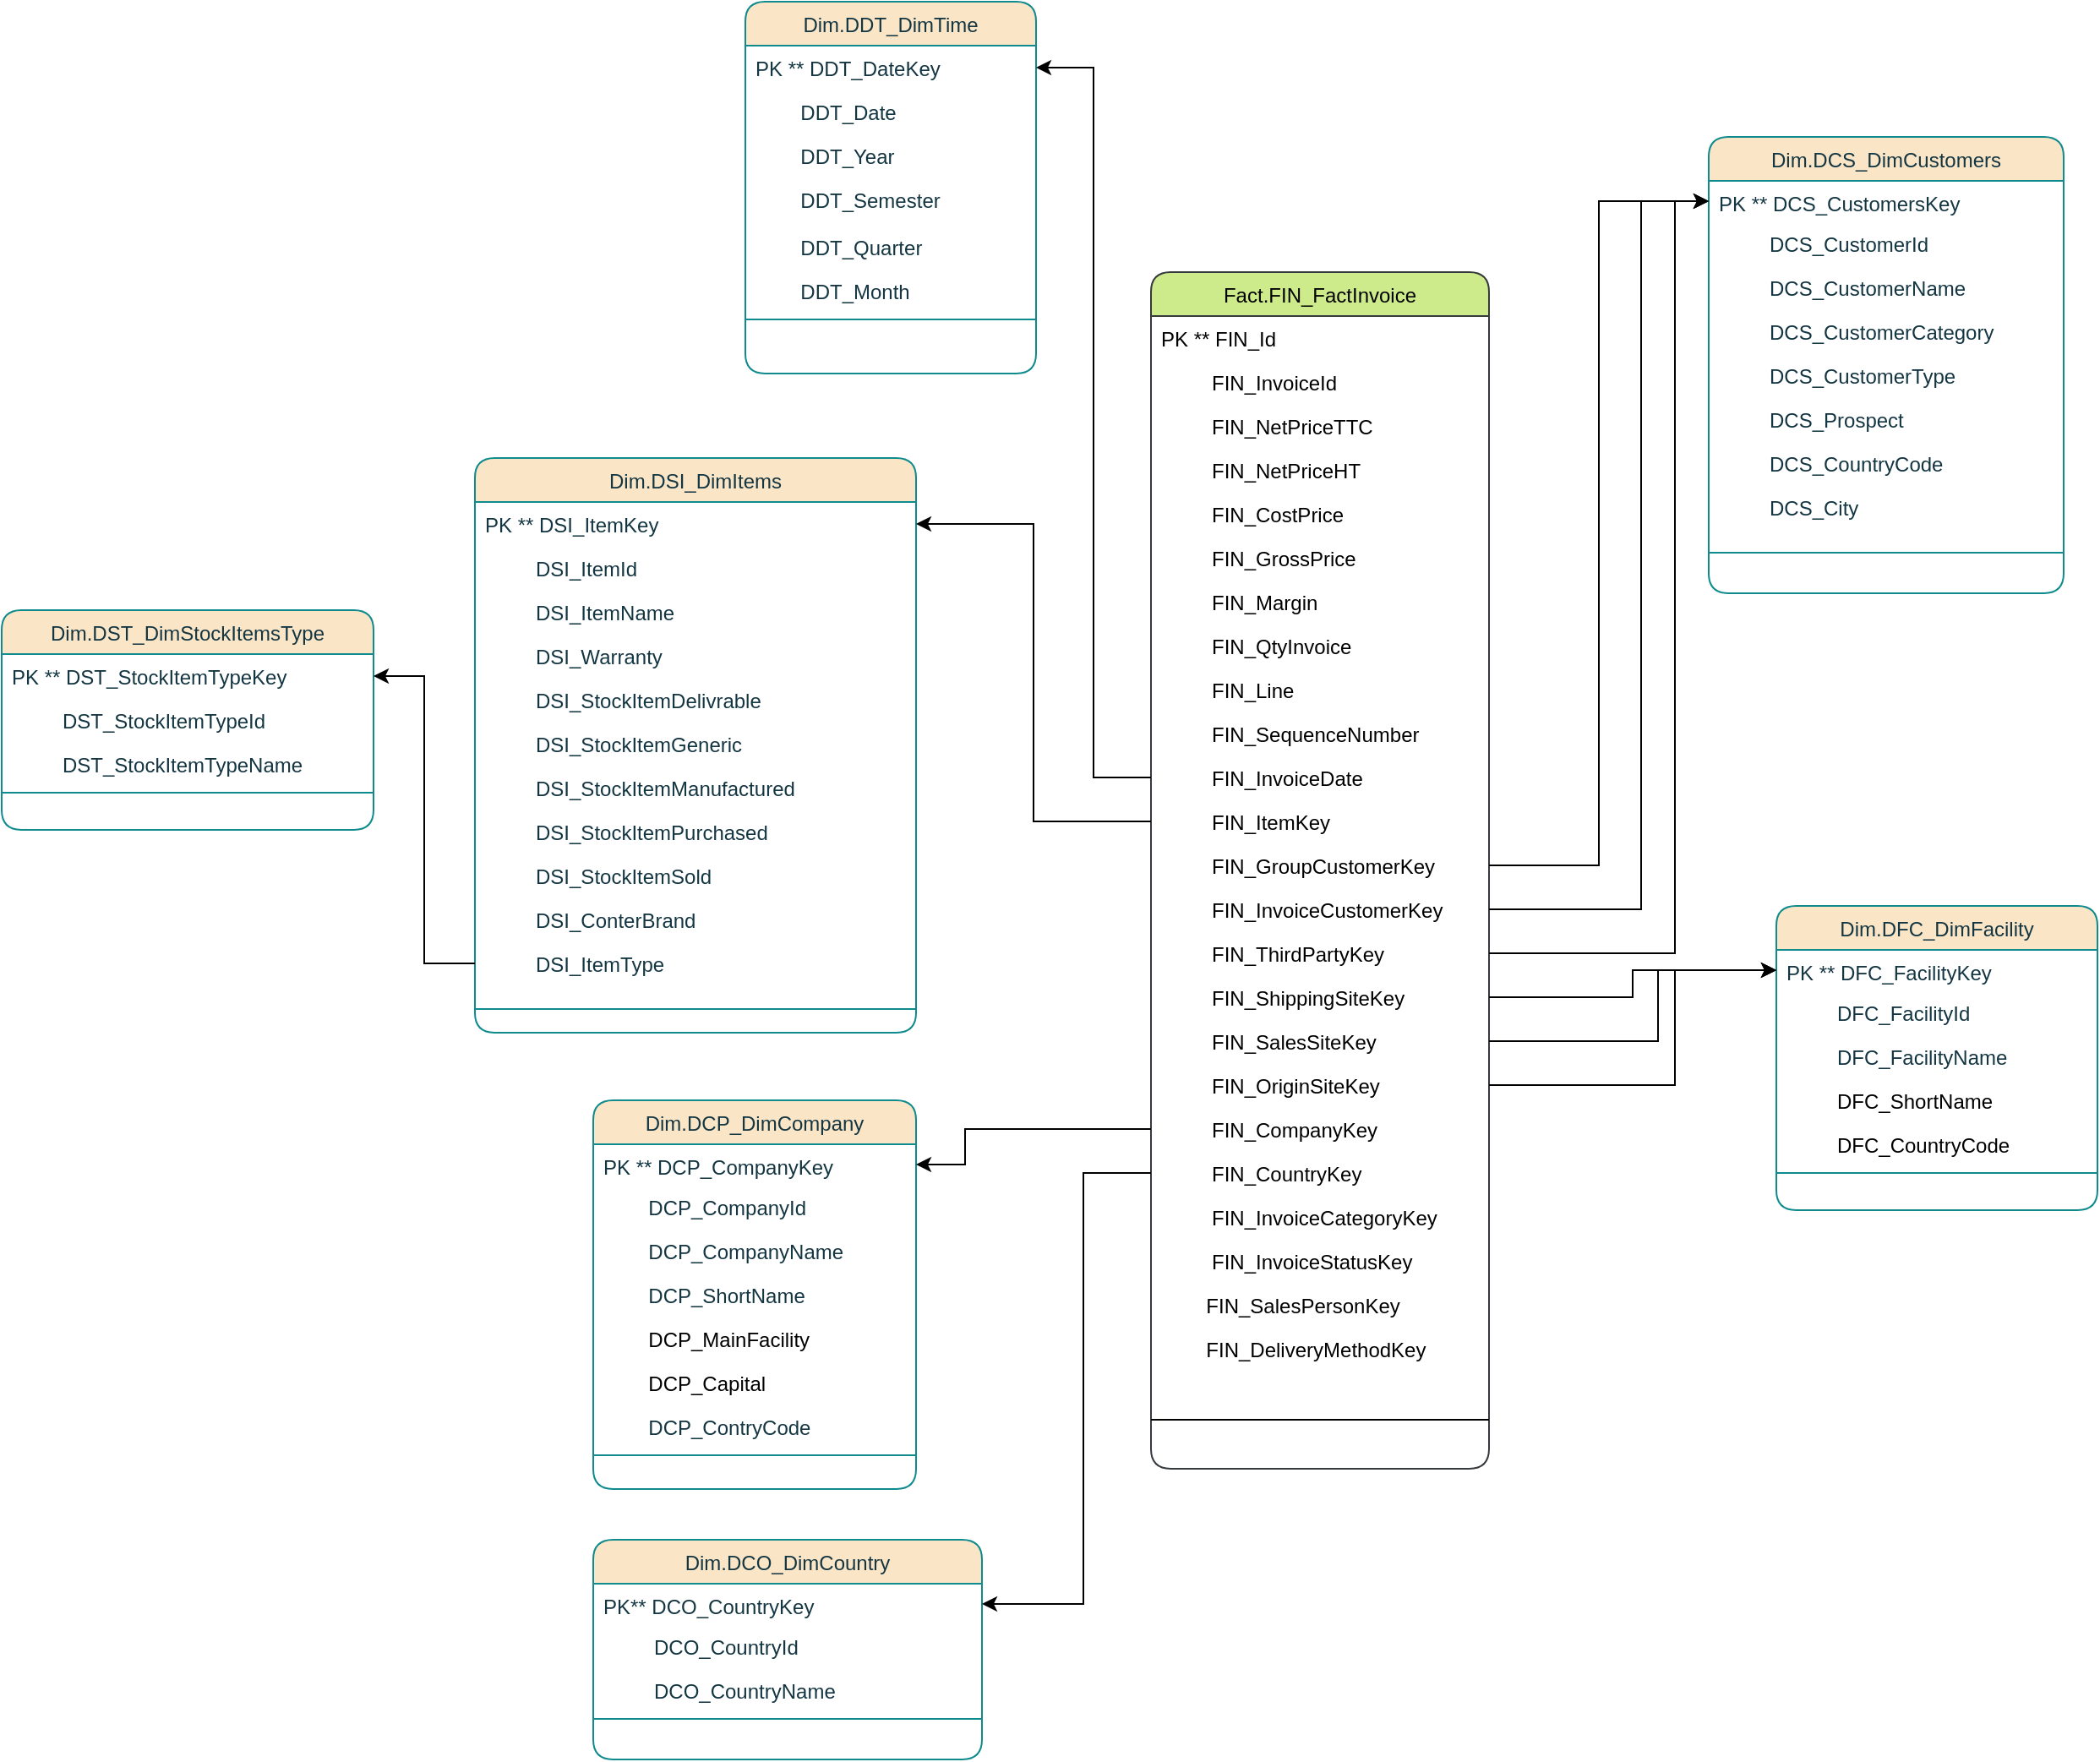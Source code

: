 <mxfile version="21.2.3" type="github">
  <diagram name="Page-1" id="h5nciQh3TE7ta7tmnZzR">
    <mxGraphModel dx="2754" dy="570" grid="1" gridSize="10" guides="1" tooltips="1" connect="1" arrows="1" fold="1" page="1" pageScale="1" pageWidth="1654" pageHeight="1169" math="0" shadow="0">
      <root>
        <mxCell id="0" />
        <mxCell id="1" parent="0" />
        <mxCell id="ngMEPLknOlef9Go4WVba-1" value="Fact.FIN_FactInvoice" style="swimlane;fontStyle=0;align=center;verticalAlign=top;childLayout=stackLayout;horizontal=1;startSize=26;horizontalStack=0;resizeParent=1;resizeLast=0;collapsible=1;marginBottom=0;rounded=1;shadow=0;strokeWidth=1;fillColor=#cdeb8b;strokeColor=#36393d;" parent="1" vertex="1">
          <mxGeometry x="350" y="350" width="200" height="708" as="geometry">
            <mxRectangle x="550" y="140" width="160" height="26" as="alternateBounds" />
          </mxGeometry>
        </mxCell>
        <mxCell id="ngMEPLknOlef9Go4WVba-2" value="PK ** FIN_Id" style="text;align=left;verticalAlign=top;spacingLeft=4;spacingRight=4;overflow=hidden;rotatable=0;points=[[0,0.5],[1,0.5]];portConstraint=eastwest;" parent="ngMEPLknOlef9Go4WVba-1" vertex="1">
          <mxGeometry y="26" width="200" height="26" as="geometry" />
        </mxCell>
        <mxCell id="ngMEPLknOlef9Go4WVba-3" value="         FIN_InvoiceId" style="text;align=left;verticalAlign=top;spacingLeft=4;spacingRight=4;overflow=hidden;rotatable=0;points=[[0,0.5],[1,0.5]];portConstraint=eastwest;rounded=0;shadow=0;html=0;" parent="ngMEPLknOlef9Go4WVba-1" vertex="1">
          <mxGeometry y="52" width="200" height="26" as="geometry" />
        </mxCell>
        <mxCell id="ngMEPLknOlef9Go4WVba-4" value="         FIN_NetPriceTTC&#xa; " style="text;align=left;verticalAlign=top;spacingLeft=4;spacingRight=4;overflow=hidden;rotatable=0;points=[[0,0.5],[1,0.5]];portConstraint=eastwest;rounded=0;shadow=0;html=0;" parent="ngMEPLknOlef9Go4WVba-1" vertex="1">
          <mxGeometry y="78" width="200" height="26" as="geometry" />
        </mxCell>
        <mxCell id="ngMEPLknOlef9Go4WVba-5" value="         FIN_NetPriceHT&#xa; " style="text;align=left;verticalAlign=top;spacingLeft=4;spacingRight=4;overflow=hidden;rotatable=0;points=[[0,0.5],[1,0.5]];portConstraint=eastwest;rounded=0;shadow=0;html=0;" parent="ngMEPLknOlef9Go4WVba-1" vertex="1">
          <mxGeometry y="104" width="200" height="26" as="geometry" />
        </mxCell>
        <mxCell id="ngMEPLknOlef9Go4WVba-6" value="         FIN_CostPrice  &#xa; " style="text;align=left;verticalAlign=top;spacingLeft=4;spacingRight=4;overflow=hidden;rotatable=0;points=[[0,0.5],[1,0.5]];portConstraint=eastwest;rounded=0;shadow=0;html=0;" parent="ngMEPLknOlef9Go4WVba-1" vertex="1">
          <mxGeometry y="130" width="200" height="26" as="geometry" />
        </mxCell>
        <mxCell id="ngMEPLknOlef9Go4WVba-7" value="         FIN_GrossPrice  &#xa; " style="text;align=left;verticalAlign=top;spacingLeft=4;spacingRight=4;overflow=hidden;rotatable=0;points=[[0,0.5],[1,0.5]];portConstraint=eastwest;rounded=0;shadow=0;html=0;" parent="ngMEPLknOlef9Go4WVba-1" vertex="1">
          <mxGeometry y="156" width="200" height="26" as="geometry" />
        </mxCell>
        <mxCell id="ngMEPLknOlef9Go4WVba-8" value="         FIN_Margin " style="text;align=left;verticalAlign=top;spacingLeft=4;spacingRight=4;overflow=hidden;rotatable=0;points=[[0,0.5],[1,0.5]];portConstraint=eastwest;rounded=0;shadow=0;html=0;" parent="ngMEPLknOlef9Go4WVba-1" vertex="1">
          <mxGeometry y="182" width="200" height="26" as="geometry" />
        </mxCell>
        <mxCell id="ngMEPLknOlef9Go4WVba-9" value="         FIN_QtyInvoice " style="text;align=left;verticalAlign=top;spacingLeft=4;spacingRight=4;overflow=hidden;rotatable=0;points=[[0,0.5],[1,0.5]];portConstraint=eastwest;rounded=0;shadow=0;html=0;" parent="ngMEPLknOlef9Go4WVba-1" vertex="1">
          <mxGeometry y="208" width="200" height="26" as="geometry" />
        </mxCell>
        <mxCell id="ngMEPLknOlef9Go4WVba-10" value="         FIN_Line " style="text;align=left;verticalAlign=top;spacingLeft=4;spacingRight=4;overflow=hidden;rotatable=0;points=[[0,0.5],[1,0.5]];portConstraint=eastwest;rounded=0;shadow=0;html=0;" parent="ngMEPLknOlef9Go4WVba-1" vertex="1">
          <mxGeometry y="234" width="200" height="26" as="geometry" />
        </mxCell>
        <mxCell id="ngMEPLknOlef9Go4WVba-11" value="         FIN_SequenceNumber " style="text;align=left;verticalAlign=top;spacingLeft=4;spacingRight=4;overflow=hidden;rotatable=0;points=[[0,0.5],[1,0.5]];portConstraint=eastwest;rounded=0;shadow=0;html=0;" parent="ngMEPLknOlef9Go4WVba-1" vertex="1">
          <mxGeometry y="260" width="200" height="26" as="geometry" />
        </mxCell>
        <mxCell id="ngMEPLknOlef9Go4WVba-12" value="         FIN_InvoiceDate" style="text;align=left;verticalAlign=top;spacingLeft=4;spacingRight=4;overflow=hidden;rotatable=0;points=[[0,0.5],[1,0.5]];portConstraint=eastwest;rounded=0;shadow=0;html=0;" parent="ngMEPLknOlef9Go4WVba-1" vertex="1">
          <mxGeometry y="286" width="200" height="26" as="geometry" />
        </mxCell>
        <mxCell id="ngMEPLknOlef9Go4WVba-13" value="         FIN_ItemKey " style="text;align=left;verticalAlign=top;spacingLeft=4;spacingRight=4;overflow=hidden;rotatable=0;points=[[0,0.5],[1,0.5]];portConstraint=eastwest;rounded=0;shadow=0;html=0;" parent="ngMEPLknOlef9Go4WVba-1" vertex="1">
          <mxGeometry y="312" width="200" height="26" as="geometry" />
        </mxCell>
        <mxCell id="ngMEPLknOlef9Go4WVba-14" value="         FIN_GroupCustomerKey  " style="text;align=left;verticalAlign=top;spacingLeft=4;spacingRight=4;overflow=hidden;rotatable=0;points=[[0,0.5],[1,0.5]];portConstraint=eastwest;rounded=0;shadow=0;html=0;" parent="ngMEPLknOlef9Go4WVba-1" vertex="1">
          <mxGeometry y="338" width="200" height="26" as="geometry" />
        </mxCell>
        <mxCell id="ngMEPLknOlef9Go4WVba-15" value="         FIN_InvoiceCustomerKey  " style="text;align=left;verticalAlign=top;spacingLeft=4;spacingRight=4;overflow=hidden;rotatable=0;points=[[0,0.5],[1,0.5]];portConstraint=eastwest;rounded=0;shadow=0;html=0;" parent="ngMEPLknOlef9Go4WVba-1" vertex="1">
          <mxGeometry y="364" width="200" height="26" as="geometry" />
        </mxCell>
        <mxCell id="ngMEPLknOlef9Go4WVba-16" value="         FIN_ThirdPartyKey  " style="text;align=left;verticalAlign=top;spacingLeft=4;spacingRight=4;overflow=hidden;rotatable=0;points=[[0,0.5],[1,0.5]];portConstraint=eastwest;rounded=0;shadow=0;html=0;" parent="ngMEPLknOlef9Go4WVba-1" vertex="1">
          <mxGeometry y="390" width="200" height="26" as="geometry" />
        </mxCell>
        <mxCell id="ngMEPLknOlef9Go4WVba-17" value="         FIN_ShippingSiteKey&#xa;  " style="text;align=left;verticalAlign=top;spacingLeft=4;spacingRight=4;overflow=hidden;rotatable=0;points=[[0,0.5],[1,0.5]];portConstraint=eastwest;rounded=1;shadow=0;html=0;" parent="ngMEPLknOlef9Go4WVba-1" vertex="1">
          <mxGeometry y="416" width="200" height="26" as="geometry" />
        </mxCell>
        <mxCell id="ngMEPLknOlef9Go4WVba-18" value="         FIN_SalesSiteKey&#xa;  " style="text;align=left;verticalAlign=top;spacingLeft=4;spacingRight=4;overflow=hidden;rotatable=0;points=[[0,0.5],[1,0.5]];portConstraint=eastwest;rounded=1;shadow=0;html=0;" parent="ngMEPLknOlef9Go4WVba-1" vertex="1">
          <mxGeometry y="442" width="200" height="26" as="geometry" />
        </mxCell>
        <mxCell id="ngMEPLknOlef9Go4WVba-19" value="         FIN_OriginSiteKey&#xa;  " style="text;align=left;verticalAlign=top;spacingLeft=4;spacingRight=4;overflow=hidden;rotatable=0;points=[[0,0.5],[1,0.5]];portConstraint=eastwest;rounded=1;shadow=0;html=0;" parent="ngMEPLknOlef9Go4WVba-1" vertex="1">
          <mxGeometry y="468" width="200" height="26" as="geometry" />
        </mxCell>
        <mxCell id="ngMEPLknOlef9Go4WVba-20" value="         FIN_CompanyKey&#xa;  " style="text;align=left;verticalAlign=top;spacingLeft=4;spacingRight=4;overflow=hidden;rotatable=0;points=[[0,0.5],[1,0.5]];portConstraint=eastwest;rounded=1;shadow=0;html=0;" parent="ngMEPLknOlef9Go4WVba-1" vertex="1">
          <mxGeometry y="494" width="200" height="26" as="geometry" />
        </mxCell>
        <mxCell id="ngMEPLknOlef9Go4WVba-21" value="         FIN_CountryKey&#xa;  " style="text;align=left;verticalAlign=top;spacingLeft=4;spacingRight=4;overflow=hidden;rotatable=0;points=[[0,0.5],[1,0.5]];portConstraint=eastwest;rounded=1;shadow=0;html=0;" parent="ngMEPLknOlef9Go4WVba-1" vertex="1">
          <mxGeometry y="520" width="200" height="26" as="geometry" />
        </mxCell>
        <mxCell id="ngMEPLknOlef9Go4WVba-22" value="         FIN_InvoiceCategoryKey  " style="text;align=left;verticalAlign=top;spacingLeft=4;spacingRight=4;overflow=hidden;rotatable=0;points=[[0,0.5],[1,0.5]];portConstraint=eastwest;rounded=1;shadow=0;html=0;" parent="ngMEPLknOlef9Go4WVba-1" vertex="1">
          <mxGeometry y="546" width="200" height="26" as="geometry" />
        </mxCell>
        <mxCell id="ngMEPLknOlef9Go4WVba-23" value="         FIN_InvoiceStatusKey  " style="text;align=left;verticalAlign=top;spacingLeft=4;spacingRight=4;overflow=hidden;rotatable=0;points=[[0,0.5],[1,0.5]];portConstraint=eastwest;rounded=1;shadow=0;html=0;" parent="ngMEPLknOlef9Go4WVba-1" vertex="1">
          <mxGeometry y="572" width="200" height="26" as="geometry" />
        </mxCell>
        <mxCell id="ngMEPLknOlef9Go4WVba-24" value="        FIN_SalesPersonKey" style="text;align=left;verticalAlign=top;spacingLeft=4;spacingRight=4;overflow=hidden;rotatable=0;points=[[0,0.5],[1,0.5]];portConstraint=eastwest;rounded=1;shadow=0;html=0;" parent="ngMEPLknOlef9Go4WVba-1" vertex="1">
          <mxGeometry y="598" width="200" height="26" as="geometry" />
        </mxCell>
        <mxCell id="ngMEPLknOlef9Go4WVba-25" value="        FIN_DeliveryMethodKey" style="text;align=left;verticalAlign=top;spacingLeft=4;spacingRight=4;overflow=hidden;rotatable=0;points=[[0,0.5],[1,0.5]];portConstraint=eastwest;rounded=1;shadow=0;html=0;" parent="ngMEPLknOlef9Go4WVba-1" vertex="1">
          <mxGeometry y="624" width="200" height="26" as="geometry" />
        </mxCell>
        <mxCell id="ngMEPLknOlef9Go4WVba-26" value="" style="line;html=1;strokeWidth=1;align=left;verticalAlign=middle;spacingTop=-1;spacingLeft=3;spacingRight=3;rotatable=0;labelPosition=right;points=[];portConstraint=eastwest;" parent="ngMEPLknOlef9Go4WVba-1" vertex="1">
          <mxGeometry y="650" width="200" height="58" as="geometry" />
        </mxCell>
        <mxCell id="_X3g_jrZR5o-a9PcmYyr-1" value="Dim.DDT_DimTime" style="swimlane;fontStyle=0;align=center;verticalAlign=top;childLayout=stackLayout;horizontal=1;startSize=26;horizontalStack=0;resizeParent=1;resizeLast=0;collapsible=1;marginBottom=0;rounded=1;shadow=0;strokeWidth=1;fillColor=#FAE5C7;strokeColor=#0F8B8D;labelBackgroundColor=none;fontColor=#143642;" vertex="1" parent="1">
          <mxGeometry x="110" y="190" width="172" height="220" as="geometry">
            <mxRectangle x="550" y="140" width="160" height="26" as="alternateBounds" />
          </mxGeometry>
        </mxCell>
        <mxCell id="_X3g_jrZR5o-a9PcmYyr-2" value="PK ** DDT_DateKey" style="text;align=left;verticalAlign=top;spacingLeft=4;spacingRight=4;overflow=hidden;rotatable=0;points=[[0,0.5],[1,0.5]];portConstraint=eastwest;labelBackgroundColor=none;fontColor=#143642;rounded=1;" vertex="1" parent="_X3g_jrZR5o-a9PcmYyr-1">
          <mxGeometry y="26" width="172" height="26" as="geometry" />
        </mxCell>
        <mxCell id="_X3g_jrZR5o-a9PcmYyr-3" value="        DDT_Date&#xa;" style="text;align=left;verticalAlign=top;spacingLeft=4;spacingRight=4;overflow=hidden;rotatable=0;points=[[0,0.5],[1,0.5]];portConstraint=eastwest;labelBackgroundColor=none;fontColor=#143642;rounded=1;" vertex="1" parent="_X3g_jrZR5o-a9PcmYyr-1">
          <mxGeometry y="52" width="172" height="26" as="geometry" />
        </mxCell>
        <mxCell id="_X3g_jrZR5o-a9PcmYyr-4" value="        DDT_Year&#xa;" style="text;align=left;verticalAlign=top;spacingLeft=4;spacingRight=4;overflow=hidden;rotatable=0;points=[[0,0.5],[1,0.5]];portConstraint=eastwest;labelBackgroundColor=none;fontColor=#143642;rounded=1;" vertex="1" parent="_X3g_jrZR5o-a9PcmYyr-1">
          <mxGeometry y="78" width="172" height="26" as="geometry" />
        </mxCell>
        <mxCell id="_X3g_jrZR5o-a9PcmYyr-5" value="        DDT_Semester&#xa;" style="text;align=left;verticalAlign=top;spacingLeft=4;spacingRight=4;overflow=hidden;rotatable=0;points=[[0,0.5],[1,0.5]];portConstraint=eastwest;labelBackgroundColor=none;fontColor=#143642;rounded=1;" vertex="1" parent="_X3g_jrZR5o-a9PcmYyr-1">
          <mxGeometry y="104" width="172" height="28" as="geometry" />
        </mxCell>
        <mxCell id="_X3g_jrZR5o-a9PcmYyr-6" value="        DDT_Quarter" style="text;align=left;verticalAlign=top;spacingLeft=4;spacingRight=4;overflow=hidden;rotatable=0;points=[[0,0.5],[1,0.5]];portConstraint=eastwest;labelBackgroundColor=none;fontColor=#143642;rounded=1;" vertex="1" parent="_X3g_jrZR5o-a9PcmYyr-1">
          <mxGeometry y="132" width="172" height="26" as="geometry" />
        </mxCell>
        <mxCell id="_X3g_jrZR5o-a9PcmYyr-7" value="        DDT_Month&#xa;" style="text;align=left;verticalAlign=top;spacingLeft=4;spacingRight=4;overflow=hidden;rotatable=0;points=[[0,0.5],[1,0.5]];portConstraint=eastwest;labelBackgroundColor=none;fontColor=#143642;rounded=1;" vertex="1" parent="_X3g_jrZR5o-a9PcmYyr-1">
          <mxGeometry y="158" width="172" height="26" as="geometry" />
        </mxCell>
        <mxCell id="_X3g_jrZR5o-a9PcmYyr-8" value="" style="line;html=1;strokeWidth=1;align=left;verticalAlign=middle;spacingTop=-1;spacingLeft=3;spacingRight=3;rotatable=0;labelPosition=right;points=[];portConstraint=eastwest;labelBackgroundColor=none;fillColor=#FAE5C7;strokeColor=#0F8B8D;fontColor=#143642;rounded=1;" vertex="1" parent="_X3g_jrZR5o-a9PcmYyr-1">
          <mxGeometry y="184" width="172" height="8" as="geometry" />
        </mxCell>
        <mxCell id="_X3g_jrZR5o-a9PcmYyr-9" style="edgeStyle=orthogonalEdgeStyle;rounded=0;orthogonalLoop=1;jettySize=auto;html=1;" edge="1" parent="1" source="ngMEPLknOlef9Go4WVba-12" target="_X3g_jrZR5o-a9PcmYyr-2">
          <mxGeometry relative="1" as="geometry" />
        </mxCell>
        <mxCell id="_X3g_jrZR5o-a9PcmYyr-10" value="Dim.DSI_DimItems" style="swimlane;fontStyle=0;align=center;verticalAlign=top;childLayout=stackLayout;horizontal=1;startSize=26;horizontalStack=0;resizeParent=1;resizeLast=0;collapsible=1;marginBottom=0;rounded=1;shadow=0;strokeWidth=1;fillColor=#FAE5C7;strokeColor=#0F8B8D;labelBackgroundColor=none;fontColor=#143642;" vertex="1" parent="1">
          <mxGeometry x="-50" y="460" width="261" height="340" as="geometry">
            <mxRectangle x="550" y="140" width="160" height="26" as="alternateBounds" />
          </mxGeometry>
        </mxCell>
        <mxCell id="_X3g_jrZR5o-a9PcmYyr-11" value="PK ** DSI_ItemKey" style="text;align=left;verticalAlign=top;spacingLeft=4;spacingRight=4;overflow=hidden;rotatable=0;points=[[0,0.5],[1,0.5]];portConstraint=eastwest;labelBackgroundColor=none;fontColor=#143642;rounded=1;" vertex="1" parent="_X3g_jrZR5o-a9PcmYyr-10">
          <mxGeometry y="26" width="261" height="26" as="geometry" />
        </mxCell>
        <mxCell id="_X3g_jrZR5o-a9PcmYyr-12" value="         DSI_ItemId&#xa;" style="text;align=left;verticalAlign=top;spacingLeft=4;spacingRight=4;overflow=hidden;rotatable=0;points=[[0,0.5],[1,0.5]];portConstraint=eastwest;labelBackgroundColor=none;fontColor=#143642;rounded=1;" vertex="1" parent="_X3g_jrZR5o-a9PcmYyr-10">
          <mxGeometry y="52" width="261" height="26" as="geometry" />
        </mxCell>
        <mxCell id="_X3g_jrZR5o-a9PcmYyr-13" value="         DSI_ItemName&#xa;" style="text;align=left;verticalAlign=top;spacingLeft=4;spacingRight=4;overflow=hidden;rotatable=0;points=[[0,0.5],[1,0.5]];portConstraint=eastwest;labelBackgroundColor=none;fontColor=#143642;rounded=1;" vertex="1" parent="_X3g_jrZR5o-a9PcmYyr-10">
          <mxGeometry y="78" width="261" height="26" as="geometry" />
        </mxCell>
        <mxCell id="_X3g_jrZR5o-a9PcmYyr-14" value="         DSI_Warranty&#xa;" style="text;align=left;verticalAlign=top;spacingLeft=4;spacingRight=4;overflow=hidden;rotatable=0;points=[[0,0.5],[1,0.5]];portConstraint=eastwest;labelBackgroundColor=none;fontColor=#143642;rounded=1;" vertex="1" parent="_X3g_jrZR5o-a9PcmYyr-10">
          <mxGeometry y="104" width="261" height="26" as="geometry" />
        </mxCell>
        <mxCell id="_X3g_jrZR5o-a9PcmYyr-15" value="         DSI_StockItemDelivrable" style="text;align=left;verticalAlign=top;spacingLeft=4;spacingRight=4;overflow=hidden;rotatable=0;points=[[0,0.5],[1,0.5]];portConstraint=eastwest;labelBackgroundColor=none;fontColor=#143642;rounded=1;" vertex="1" parent="_X3g_jrZR5o-a9PcmYyr-10">
          <mxGeometry y="130" width="261" height="26" as="geometry" />
        </mxCell>
        <mxCell id="_X3g_jrZR5o-a9PcmYyr-16" value="         DSI_StockItemGeneric &#xa;" style="text;align=left;verticalAlign=top;spacingLeft=4;spacingRight=4;overflow=hidden;rotatable=0;points=[[0,0.5],[1,0.5]];portConstraint=eastwest;labelBackgroundColor=none;fontColor=#143642;rounded=1;" vertex="1" parent="_X3g_jrZR5o-a9PcmYyr-10">
          <mxGeometry y="156" width="261" height="26" as="geometry" />
        </mxCell>
        <mxCell id="_X3g_jrZR5o-a9PcmYyr-17" value="         DSI_StockItemManufactured" style="text;align=left;verticalAlign=top;spacingLeft=4;spacingRight=4;overflow=hidden;rotatable=0;points=[[0,0.5],[1,0.5]];portConstraint=eastwest;labelBackgroundColor=none;fontColor=#143642;rounded=1;" vertex="1" parent="_X3g_jrZR5o-a9PcmYyr-10">
          <mxGeometry y="182" width="261" height="26" as="geometry" />
        </mxCell>
        <mxCell id="_X3g_jrZR5o-a9PcmYyr-18" value="         DSI_StockItemPurchased" style="text;align=left;verticalAlign=top;spacingLeft=4;spacingRight=4;overflow=hidden;rotatable=0;points=[[0,0.5],[1,0.5]];portConstraint=eastwest;labelBackgroundColor=none;fontColor=#143642;rounded=1;" vertex="1" parent="_X3g_jrZR5o-a9PcmYyr-10">
          <mxGeometry y="208" width="261" height="26" as="geometry" />
        </mxCell>
        <mxCell id="_X3g_jrZR5o-a9PcmYyr-19" value="         DSI_StockItemSold&#xa;" style="text;align=left;verticalAlign=top;spacingLeft=4;spacingRight=4;overflow=hidden;rotatable=0;points=[[0,0.5],[1,0.5]];portConstraint=eastwest;labelBackgroundColor=none;fontColor=#143642;rounded=1;" vertex="1" parent="_X3g_jrZR5o-a9PcmYyr-10">
          <mxGeometry y="234" width="261" height="26" as="geometry" />
        </mxCell>
        <mxCell id="_X3g_jrZR5o-a9PcmYyr-20" value="         DSI_ConterBrand&#xa;" style="text;align=left;verticalAlign=top;spacingLeft=4;spacingRight=4;overflow=hidden;rotatable=0;points=[[0,0.5],[1,0.5]];portConstraint=eastwest;labelBackgroundColor=none;fontColor=#143642;rounded=1;" vertex="1" parent="_X3g_jrZR5o-a9PcmYyr-10">
          <mxGeometry y="260" width="261" height="26" as="geometry" />
        </mxCell>
        <mxCell id="_X3g_jrZR5o-a9PcmYyr-21" value="         DSI_ItemType&#xa;" style="text;align=left;verticalAlign=top;spacingLeft=4;spacingRight=4;overflow=hidden;rotatable=0;points=[[0,0.5],[1,0.5]];portConstraint=eastwest;labelBackgroundColor=none;fontColor=#143642;rounded=1;" vertex="1" parent="_X3g_jrZR5o-a9PcmYyr-10">
          <mxGeometry y="286" width="261" height="26" as="geometry" />
        </mxCell>
        <mxCell id="_X3g_jrZR5o-a9PcmYyr-22" value="" style="line;html=1;strokeWidth=1;align=left;verticalAlign=middle;spacingTop=-1;spacingLeft=3;spacingRight=3;rotatable=0;labelPosition=right;points=[];portConstraint=eastwest;labelBackgroundColor=none;fillColor=#FAE5C7;strokeColor=#0F8B8D;fontColor=#143642;rounded=1;" vertex="1" parent="_X3g_jrZR5o-a9PcmYyr-10">
          <mxGeometry y="312" width="261" height="28" as="geometry" />
        </mxCell>
        <mxCell id="_X3g_jrZR5o-a9PcmYyr-23" style="edgeStyle=orthogonalEdgeStyle;rounded=0;orthogonalLoop=1;jettySize=auto;html=1;" edge="1" parent="1" source="ngMEPLknOlef9Go4WVba-13" target="_X3g_jrZR5o-a9PcmYyr-11">
          <mxGeometry relative="1" as="geometry" />
        </mxCell>
        <mxCell id="_X3g_jrZR5o-a9PcmYyr-24" value="Dim.DST_DimStockItemsType" style="swimlane;fontStyle=0;align=center;verticalAlign=top;childLayout=stackLayout;horizontal=1;startSize=26;horizontalStack=0;resizeParent=1;resizeLast=0;collapsible=1;marginBottom=0;rounded=1;shadow=0;strokeWidth=1;fillColor=#FAE5C7;strokeColor=#0F8B8D;labelBackgroundColor=none;fontColor=#143642;" vertex="1" parent="1">
          <mxGeometry x="-330" y="550" width="220" height="130" as="geometry">
            <mxRectangle x="550" y="140" width="160" height="26" as="alternateBounds" />
          </mxGeometry>
        </mxCell>
        <mxCell id="_X3g_jrZR5o-a9PcmYyr-25" value="PK ** DST_StockItemTypeKey" style="text;align=left;verticalAlign=top;spacingLeft=4;spacingRight=4;overflow=hidden;rotatable=0;points=[[0,0.5],[1,0.5]];portConstraint=eastwest;labelBackgroundColor=none;fontColor=#143642;rounded=1;" vertex="1" parent="_X3g_jrZR5o-a9PcmYyr-24">
          <mxGeometry y="26" width="220" height="26" as="geometry" />
        </mxCell>
        <mxCell id="_X3g_jrZR5o-a9PcmYyr-26" value="         DST_StockItemTypeId&#xa;" style="text;align=left;verticalAlign=top;spacingLeft=4;spacingRight=4;overflow=hidden;rotatable=0;points=[[0,0.5],[1,0.5]];portConstraint=eastwest;labelBackgroundColor=none;fontColor=#143642;rounded=1;" vertex="1" parent="_X3g_jrZR5o-a9PcmYyr-24">
          <mxGeometry y="52" width="220" height="26" as="geometry" />
        </mxCell>
        <mxCell id="_X3g_jrZR5o-a9PcmYyr-27" value="         DST_StockItemTypeName" style="text;align=left;verticalAlign=top;spacingLeft=4;spacingRight=4;overflow=hidden;rotatable=0;points=[[0,0.5],[1,0.5]];portConstraint=eastwest;labelBackgroundColor=none;fontColor=#143642;rounded=1;" vertex="1" parent="_X3g_jrZR5o-a9PcmYyr-24">
          <mxGeometry y="78" width="220" height="26" as="geometry" />
        </mxCell>
        <mxCell id="_X3g_jrZR5o-a9PcmYyr-28" value="" style="line;html=1;strokeWidth=1;align=left;verticalAlign=middle;spacingTop=-1;spacingLeft=3;spacingRight=3;rotatable=0;labelPosition=right;points=[];portConstraint=eastwest;labelBackgroundColor=none;fillColor=#FAE5C7;strokeColor=#0F8B8D;fontColor=#143642;rounded=1;" vertex="1" parent="_X3g_jrZR5o-a9PcmYyr-24">
          <mxGeometry y="104" width="220" height="8" as="geometry" />
        </mxCell>
        <mxCell id="_X3g_jrZR5o-a9PcmYyr-30" style="edgeStyle=orthogonalEdgeStyle;rounded=0;orthogonalLoop=1;jettySize=auto;html=1;" edge="1" parent="1" source="_X3g_jrZR5o-a9PcmYyr-21" target="_X3g_jrZR5o-a9PcmYyr-25">
          <mxGeometry relative="1" as="geometry" />
        </mxCell>
        <mxCell id="_X3g_jrZR5o-a9PcmYyr-31" value="Dim.DCS_DimCustomers" style="swimlane;fontStyle=0;align=center;verticalAlign=top;childLayout=stackLayout;horizontal=1;startSize=26;horizontalStack=0;resizeParent=1;resizeLast=0;collapsible=1;marginBottom=0;rounded=1;shadow=0;strokeWidth=1;fillColor=#FAE5C7;strokeColor=#0F8B8D;labelBackgroundColor=none;fontColor=#143642;" vertex="1" parent="1">
          <mxGeometry x="680" y="270" width="210" height="270" as="geometry">
            <mxRectangle x="550" y="140" width="160" height="26" as="alternateBounds" />
          </mxGeometry>
        </mxCell>
        <mxCell id="_X3g_jrZR5o-a9PcmYyr-32" value="PK ** DCS_CustomersKey" style="text;align=left;verticalAlign=top;spacingLeft=4;spacingRight=4;overflow=hidden;rotatable=0;points=[[0,0.5],[1,0.5]];portConstraint=eastwest;labelBackgroundColor=none;fontColor=#143642;rounded=1;" vertex="1" parent="_X3g_jrZR5o-a9PcmYyr-31">
          <mxGeometry y="26" width="210" height="24" as="geometry" />
        </mxCell>
        <mxCell id="_X3g_jrZR5o-a9PcmYyr-33" value="         DCS_CustomerId" style="text;align=left;verticalAlign=top;spacingLeft=4;spacingRight=4;overflow=hidden;rotatable=0;points=[[0,0.5],[1,0.5]];portConstraint=eastwest;labelBackgroundColor=none;fontColor=#143642;rounded=1;" vertex="1" parent="_X3g_jrZR5o-a9PcmYyr-31">
          <mxGeometry y="50" width="210" height="26" as="geometry" />
        </mxCell>
        <mxCell id="_X3g_jrZR5o-a9PcmYyr-34" value="         DCS_CustomerName" style="text;align=left;verticalAlign=top;spacingLeft=4;spacingRight=4;overflow=hidden;rotatable=0;points=[[0,0.5],[1,0.5]];portConstraint=eastwest;labelBackgroundColor=none;fontColor=#143642;rounded=1;" vertex="1" parent="_X3g_jrZR5o-a9PcmYyr-31">
          <mxGeometry y="76" width="210" height="26" as="geometry" />
        </mxCell>
        <mxCell id="_X3g_jrZR5o-a9PcmYyr-35" value="         DCS_CustomerCategory" style="text;align=left;verticalAlign=top;spacingLeft=4;spacingRight=4;overflow=hidden;rotatable=0;points=[[0,0.5],[1,0.5]];portConstraint=eastwest;labelBackgroundColor=none;fontColor=#143642;rounded=1;" vertex="1" parent="_X3g_jrZR5o-a9PcmYyr-31">
          <mxGeometry y="102" width="210" height="26" as="geometry" />
        </mxCell>
        <mxCell id="_X3g_jrZR5o-a9PcmYyr-36" value="         DCS_CustomerType" style="text;align=left;verticalAlign=top;spacingLeft=4;spacingRight=4;overflow=hidden;rotatable=0;points=[[0,0.5],[1,0.5]];portConstraint=eastwest;labelBackgroundColor=none;fontColor=#143642;rounded=1;" vertex="1" parent="_X3g_jrZR5o-a9PcmYyr-31">
          <mxGeometry y="128" width="210" height="26" as="geometry" />
        </mxCell>
        <mxCell id="_X3g_jrZR5o-a9PcmYyr-37" value="         DCS_Prospect" style="text;align=left;verticalAlign=top;spacingLeft=4;spacingRight=4;overflow=hidden;rotatable=0;points=[[0,0.5],[1,0.5]];portConstraint=eastwest;labelBackgroundColor=none;fontColor=#143642;rounded=1;" vertex="1" parent="_X3g_jrZR5o-a9PcmYyr-31">
          <mxGeometry y="154" width="210" height="26" as="geometry" />
        </mxCell>
        <mxCell id="_X3g_jrZR5o-a9PcmYyr-38" value="         DCS_CountryCode" style="text;align=left;verticalAlign=top;spacingLeft=4;spacingRight=4;overflow=hidden;rotatable=0;points=[[0,0.5],[1,0.5]];portConstraint=eastwest;labelBackgroundColor=none;fontColor=#143642;rounded=1;" vertex="1" parent="_X3g_jrZR5o-a9PcmYyr-31">
          <mxGeometry y="180" width="210" height="26" as="geometry" />
        </mxCell>
        <mxCell id="_X3g_jrZR5o-a9PcmYyr-39" value="         DCS_City" style="text;align=left;verticalAlign=top;spacingLeft=4;spacingRight=4;overflow=hidden;rotatable=0;points=[[0,0.5],[1,0.5]];portConstraint=eastwest;labelBackgroundColor=none;fontColor=#143642;rounded=1;" vertex="1" parent="_X3g_jrZR5o-a9PcmYyr-31">
          <mxGeometry y="206" width="210" height="26" as="geometry" />
        </mxCell>
        <mxCell id="_X3g_jrZR5o-a9PcmYyr-40" value="" style="line;html=1;strokeWidth=1;align=left;verticalAlign=middle;spacingTop=-1;spacingLeft=3;spacingRight=3;rotatable=0;labelPosition=right;points=[];portConstraint=eastwest;labelBackgroundColor=none;fillColor=#FAE5C7;strokeColor=#0F8B8D;fontColor=#143642;rounded=1;" vertex="1" parent="_X3g_jrZR5o-a9PcmYyr-31">
          <mxGeometry y="232" width="210" height="28" as="geometry" />
        </mxCell>
        <mxCell id="_X3g_jrZR5o-a9PcmYyr-41" style="edgeStyle=orthogonalEdgeStyle;rounded=0;orthogonalLoop=1;jettySize=auto;html=1;" edge="1" parent="1" source="ngMEPLknOlef9Go4WVba-14" target="_X3g_jrZR5o-a9PcmYyr-32">
          <mxGeometry relative="1" as="geometry" />
        </mxCell>
        <mxCell id="_X3g_jrZR5o-a9PcmYyr-42" style="edgeStyle=orthogonalEdgeStyle;rounded=0;orthogonalLoop=1;jettySize=auto;html=1;" edge="1" parent="1" source="ngMEPLknOlef9Go4WVba-15" target="_X3g_jrZR5o-a9PcmYyr-32">
          <mxGeometry relative="1" as="geometry">
            <Array as="points">
              <mxPoint x="640" y="727" />
              <mxPoint x="640" y="308" />
            </Array>
          </mxGeometry>
        </mxCell>
        <mxCell id="_X3g_jrZR5o-a9PcmYyr-43" style="edgeStyle=orthogonalEdgeStyle;rounded=0;orthogonalLoop=1;jettySize=auto;html=1;" edge="1" parent="1" source="ngMEPLknOlef9Go4WVba-16" target="_X3g_jrZR5o-a9PcmYyr-32">
          <mxGeometry relative="1" as="geometry">
            <Array as="points">
              <mxPoint x="660" y="753" />
              <mxPoint x="660" y="308" />
            </Array>
          </mxGeometry>
        </mxCell>
        <mxCell id="_X3g_jrZR5o-a9PcmYyr-44" value="Dim.DFC_DimFacility" style="swimlane;fontStyle=0;align=center;verticalAlign=top;childLayout=stackLayout;horizontal=1;startSize=26;horizontalStack=0;resizeParent=1;resizeLast=0;collapsible=1;marginBottom=0;rounded=1;shadow=0;strokeWidth=1;fillColor=#FAE5C7;strokeColor=#0F8B8D;labelBackgroundColor=none;fontColor=#143642;" vertex="1" parent="1">
          <mxGeometry x="720" y="725" width="190" height="180" as="geometry">
            <mxRectangle x="550" y="140" width="160" height="26" as="alternateBounds" />
          </mxGeometry>
        </mxCell>
        <mxCell id="_X3g_jrZR5o-a9PcmYyr-45" value="PK ** DFC_FacilityKey" style="text;align=left;verticalAlign=top;spacingLeft=4;spacingRight=4;overflow=hidden;rotatable=0;points=[[0,0.5],[1,0.5]];portConstraint=eastwest;labelBackgroundColor=none;fontColor=#143642;rounded=1;" vertex="1" parent="_X3g_jrZR5o-a9PcmYyr-44">
          <mxGeometry y="26" width="190" height="24" as="geometry" />
        </mxCell>
        <mxCell id="_X3g_jrZR5o-a9PcmYyr-46" value="         DFC_FacilityId" style="text;align=left;verticalAlign=top;spacingLeft=4;spacingRight=4;overflow=hidden;rotatable=0;points=[[0,0.5],[1,0.5]];portConstraint=eastwest;labelBackgroundColor=none;fontColor=#143642;rounded=1;" vertex="1" parent="_X3g_jrZR5o-a9PcmYyr-44">
          <mxGeometry y="50" width="190" height="26" as="geometry" />
        </mxCell>
        <mxCell id="_X3g_jrZR5o-a9PcmYyr-47" value="         DFC_FacilityName" style="text;align=left;verticalAlign=top;spacingLeft=4;spacingRight=4;overflow=hidden;rotatable=0;points=[[0,0.5],[1,0.5]];portConstraint=eastwest;labelBackgroundColor=none;fontColor=#143642;rounded=1;" vertex="1" parent="_X3g_jrZR5o-a9PcmYyr-44">
          <mxGeometry y="76" width="190" height="26" as="geometry" />
        </mxCell>
        <mxCell id="_X3g_jrZR5o-a9PcmYyr-48" value="         DFC_ShortName" style="text;align=left;verticalAlign=top;spacingLeft=4;spacingRight=4;overflow=hidden;rotatable=0;points=[[0,0.5],[1,0.5]];portConstraint=eastwest;labelBackgroundColor=none;rounded=1;" vertex="1" parent="_X3g_jrZR5o-a9PcmYyr-44">
          <mxGeometry y="102" width="190" height="26" as="geometry" />
        </mxCell>
        <mxCell id="_X3g_jrZR5o-a9PcmYyr-49" value="         DFC_CountryCode" style="text;align=left;verticalAlign=top;spacingLeft=4;spacingRight=4;overflow=hidden;rotatable=0;points=[[0,0.5],[1,0.5]];portConstraint=eastwest;labelBackgroundColor=none;rounded=1;" vertex="1" parent="_X3g_jrZR5o-a9PcmYyr-44">
          <mxGeometry y="128" width="190" height="26" as="geometry" />
        </mxCell>
        <mxCell id="_X3g_jrZR5o-a9PcmYyr-50" value="" style="line;html=1;strokeWidth=1;align=left;verticalAlign=middle;spacingTop=-1;spacingLeft=3;spacingRight=3;rotatable=0;labelPosition=right;points=[];portConstraint=eastwest;labelBackgroundColor=none;fillColor=#FAE5C7;strokeColor=#0F8B8D;fontColor=#143642;rounded=1;" vertex="1" parent="_X3g_jrZR5o-a9PcmYyr-44">
          <mxGeometry y="154" width="190" height="8" as="geometry" />
        </mxCell>
        <mxCell id="_X3g_jrZR5o-a9PcmYyr-54" style="edgeStyle=orthogonalEdgeStyle;rounded=0;orthogonalLoop=1;jettySize=auto;html=1;" edge="1" parent="1" source="ngMEPLknOlef9Go4WVba-17" target="_X3g_jrZR5o-a9PcmYyr-45">
          <mxGeometry relative="1" as="geometry" />
        </mxCell>
        <mxCell id="_X3g_jrZR5o-a9PcmYyr-55" style="edgeStyle=orthogonalEdgeStyle;rounded=0;orthogonalLoop=1;jettySize=auto;html=1;" edge="1" parent="1" source="ngMEPLknOlef9Go4WVba-18" target="_X3g_jrZR5o-a9PcmYyr-45">
          <mxGeometry relative="1" as="geometry">
            <Array as="points">
              <mxPoint x="650" y="805" />
              <mxPoint x="650" y="763" />
            </Array>
          </mxGeometry>
        </mxCell>
        <mxCell id="_X3g_jrZR5o-a9PcmYyr-56" style="edgeStyle=orthogonalEdgeStyle;rounded=0;orthogonalLoop=1;jettySize=auto;html=1;entryX=0;entryY=0.5;entryDx=0;entryDy=0;" edge="1" parent="1" source="ngMEPLknOlef9Go4WVba-19" target="_X3g_jrZR5o-a9PcmYyr-45">
          <mxGeometry relative="1" as="geometry">
            <Array as="points">
              <mxPoint x="660" y="831" />
              <mxPoint x="660" y="763" />
            </Array>
          </mxGeometry>
        </mxCell>
        <mxCell id="_X3g_jrZR5o-a9PcmYyr-57" value="Dim.DCO_DimCountry" style="swimlane;fontStyle=0;align=center;verticalAlign=top;childLayout=stackLayout;horizontal=1;startSize=26;horizontalStack=0;resizeParent=1;resizeLast=0;collapsible=1;marginBottom=0;rounded=1;shadow=0;strokeWidth=1;fillColor=#FAE5C7;strokeColor=#0F8B8D;labelBackgroundColor=none;fontColor=#143642;" vertex="1" parent="1">
          <mxGeometry x="20" y="1100" width="230" height="130" as="geometry">
            <mxRectangle x="550" y="140" width="160" height="26" as="alternateBounds" />
          </mxGeometry>
        </mxCell>
        <mxCell id="_X3g_jrZR5o-a9PcmYyr-58" value="PK** DCO_CountryKey&#xa; " style="text;align=left;verticalAlign=top;spacingLeft=4;spacingRight=4;overflow=hidden;rotatable=0;points=[[0,0.5],[1,0.5]];portConstraint=eastwest;labelBackgroundColor=none;fontColor=#143642;rounded=1;" vertex="1" parent="_X3g_jrZR5o-a9PcmYyr-57">
          <mxGeometry y="26" width="230" height="24" as="geometry" />
        </mxCell>
        <mxCell id="_X3g_jrZR5o-a9PcmYyr-59" value="         DCO_CountryId" style="text;align=left;verticalAlign=top;spacingLeft=4;spacingRight=4;overflow=hidden;rotatable=0;points=[[0,0.5],[1,0.5]];portConstraint=eastwest;labelBackgroundColor=none;fontColor=#143642;rounded=1;" vertex="1" parent="_X3g_jrZR5o-a9PcmYyr-57">
          <mxGeometry y="50" width="230" height="26" as="geometry" />
        </mxCell>
        <mxCell id="_X3g_jrZR5o-a9PcmYyr-60" value="         DCO_CountryName" style="text;align=left;verticalAlign=top;spacingLeft=4;spacingRight=4;overflow=hidden;rotatable=0;points=[[0,0.5],[1,0.5]];portConstraint=eastwest;labelBackgroundColor=none;fontColor=#143642;rounded=1;" vertex="1" parent="_X3g_jrZR5o-a9PcmYyr-57">
          <mxGeometry y="76" width="230" height="26" as="geometry" />
        </mxCell>
        <mxCell id="_X3g_jrZR5o-a9PcmYyr-61" value="" style="line;html=1;strokeWidth=1;align=left;verticalAlign=middle;spacingTop=-1;spacingLeft=3;spacingRight=3;rotatable=0;labelPosition=right;points=[];portConstraint=eastwest;labelBackgroundColor=none;fillColor=#FAE5C7;strokeColor=#0F8B8D;fontColor=#143642;rounded=1;" vertex="1" parent="_X3g_jrZR5o-a9PcmYyr-57">
          <mxGeometry y="102" width="230" height="8" as="geometry" />
        </mxCell>
        <mxCell id="_X3g_jrZR5o-a9PcmYyr-63" style="edgeStyle=orthogonalEdgeStyle;rounded=0;orthogonalLoop=1;jettySize=auto;html=1;" edge="1" parent="1" source="ngMEPLknOlef9Go4WVba-21" target="_X3g_jrZR5o-a9PcmYyr-58">
          <mxGeometry relative="1" as="geometry">
            <Array as="points">
              <mxPoint x="310" y="883" />
              <mxPoint x="310" y="1138" />
            </Array>
          </mxGeometry>
        </mxCell>
        <mxCell id="_X3g_jrZR5o-a9PcmYyr-64" value="Dim.DCP_DimCompany" style="swimlane;fontStyle=0;align=center;verticalAlign=top;childLayout=stackLayout;horizontal=1;startSize=26;horizontalStack=0;resizeParent=1;resizeLast=0;collapsible=1;marginBottom=0;rounded=1;shadow=0;strokeWidth=1;fillColor=#FAE5C7;strokeColor=#0F8B8D;labelBackgroundColor=none;fontColor=#143642;" vertex="1" parent="1">
          <mxGeometry x="20" y="840" width="191" height="230" as="geometry">
            <mxRectangle x="550" y="140" width="160" height="26" as="alternateBounds" />
          </mxGeometry>
        </mxCell>
        <mxCell id="_X3g_jrZR5o-a9PcmYyr-65" value="PK ** DCP_CompanyKey&#xa;" style="text;align=left;verticalAlign=top;spacingLeft=4;spacingRight=4;overflow=hidden;rotatable=0;points=[[0,0.5],[1,0.5]];portConstraint=eastwest;labelBackgroundColor=none;fontColor=#143642;rounded=1;" vertex="1" parent="_X3g_jrZR5o-a9PcmYyr-64">
          <mxGeometry y="26" width="191" height="24" as="geometry" />
        </mxCell>
        <mxCell id="_X3g_jrZR5o-a9PcmYyr-66" value="        DCP_CompanyId" style="text;align=left;verticalAlign=top;spacingLeft=4;spacingRight=4;overflow=hidden;rotatable=0;points=[[0,0.5],[1,0.5]];portConstraint=eastwest;labelBackgroundColor=none;fontColor=#143642;rounded=1;" vertex="1" parent="_X3g_jrZR5o-a9PcmYyr-64">
          <mxGeometry y="50" width="191" height="26" as="geometry" />
        </mxCell>
        <mxCell id="_X3g_jrZR5o-a9PcmYyr-67" value="        DCP_CompanyName" style="text;align=left;verticalAlign=top;spacingLeft=4;spacingRight=4;overflow=hidden;rotatable=0;points=[[0,0.5],[1,0.5]];portConstraint=eastwest;labelBackgroundColor=none;fontColor=#143642;rounded=1;" vertex="1" parent="_X3g_jrZR5o-a9PcmYyr-64">
          <mxGeometry y="76" width="191" height="26" as="geometry" />
        </mxCell>
        <mxCell id="_X3g_jrZR5o-a9PcmYyr-68" value="        DCP_ShortName" style="text;align=left;verticalAlign=top;spacingLeft=4;spacingRight=4;overflow=hidden;rotatable=0;points=[[0,0.5],[1,0.5]];portConstraint=eastwest;labelBackgroundColor=none;fontColor=#143642;rounded=1;" vertex="1" parent="_X3g_jrZR5o-a9PcmYyr-64">
          <mxGeometry y="102" width="191" height="26" as="geometry" />
        </mxCell>
        <mxCell id="_X3g_jrZR5o-a9PcmYyr-69" value="        DCP_MainFacility" style="text;align=left;verticalAlign=top;spacingLeft=4;spacingRight=4;overflow=hidden;rotatable=0;points=[[0,0.5],[1,0.5]];portConstraint=eastwest;rounded=1;shadow=0;html=0;labelBackgroundColor=none;" vertex="1" parent="_X3g_jrZR5o-a9PcmYyr-64">
          <mxGeometry y="128" width="191" height="26" as="geometry" />
        </mxCell>
        <mxCell id="_X3g_jrZR5o-a9PcmYyr-70" value="        DCP_Capital" style="text;align=left;verticalAlign=top;spacingLeft=4;spacingRight=4;overflow=hidden;rotatable=0;points=[[0,0.5],[1,0.5]];portConstraint=eastwest;rounded=1;shadow=0;html=0;labelBackgroundColor=none;" vertex="1" parent="_X3g_jrZR5o-a9PcmYyr-64">
          <mxGeometry y="154" width="191" height="26" as="geometry" />
        </mxCell>
        <mxCell id="_X3g_jrZR5o-a9PcmYyr-71" value="        DCP_ContryCode" style="text;align=left;verticalAlign=top;spacingLeft=4;spacingRight=4;overflow=hidden;rotatable=0;points=[[0,0.5],[1,0.5]];portConstraint=eastwest;labelBackgroundColor=none;fontColor=#143642;rounded=1;" vertex="1" parent="_X3g_jrZR5o-a9PcmYyr-64">
          <mxGeometry y="180" width="191" height="26" as="geometry" />
        </mxCell>
        <mxCell id="_X3g_jrZR5o-a9PcmYyr-72" value="" style="line;html=1;strokeWidth=1;align=left;verticalAlign=middle;spacingTop=-1;spacingLeft=3;spacingRight=3;rotatable=0;labelPosition=right;points=[];portConstraint=eastwest;labelBackgroundColor=none;fillColor=#FAE5C7;strokeColor=#0F8B8D;fontColor=#143642;rounded=1;" vertex="1" parent="_X3g_jrZR5o-a9PcmYyr-64">
          <mxGeometry y="206" width="191" height="8" as="geometry" />
        </mxCell>
        <mxCell id="_X3g_jrZR5o-a9PcmYyr-73" style="edgeStyle=orthogonalEdgeStyle;rounded=0;orthogonalLoop=1;jettySize=auto;html=1;" edge="1" parent="1" source="ngMEPLknOlef9Go4WVba-20" target="_X3g_jrZR5o-a9PcmYyr-65">
          <mxGeometry relative="1" as="geometry">
            <Array as="points">
              <mxPoint x="240" y="857" />
              <mxPoint x="240" y="878" />
            </Array>
          </mxGeometry>
        </mxCell>
      </root>
    </mxGraphModel>
  </diagram>
</mxfile>
